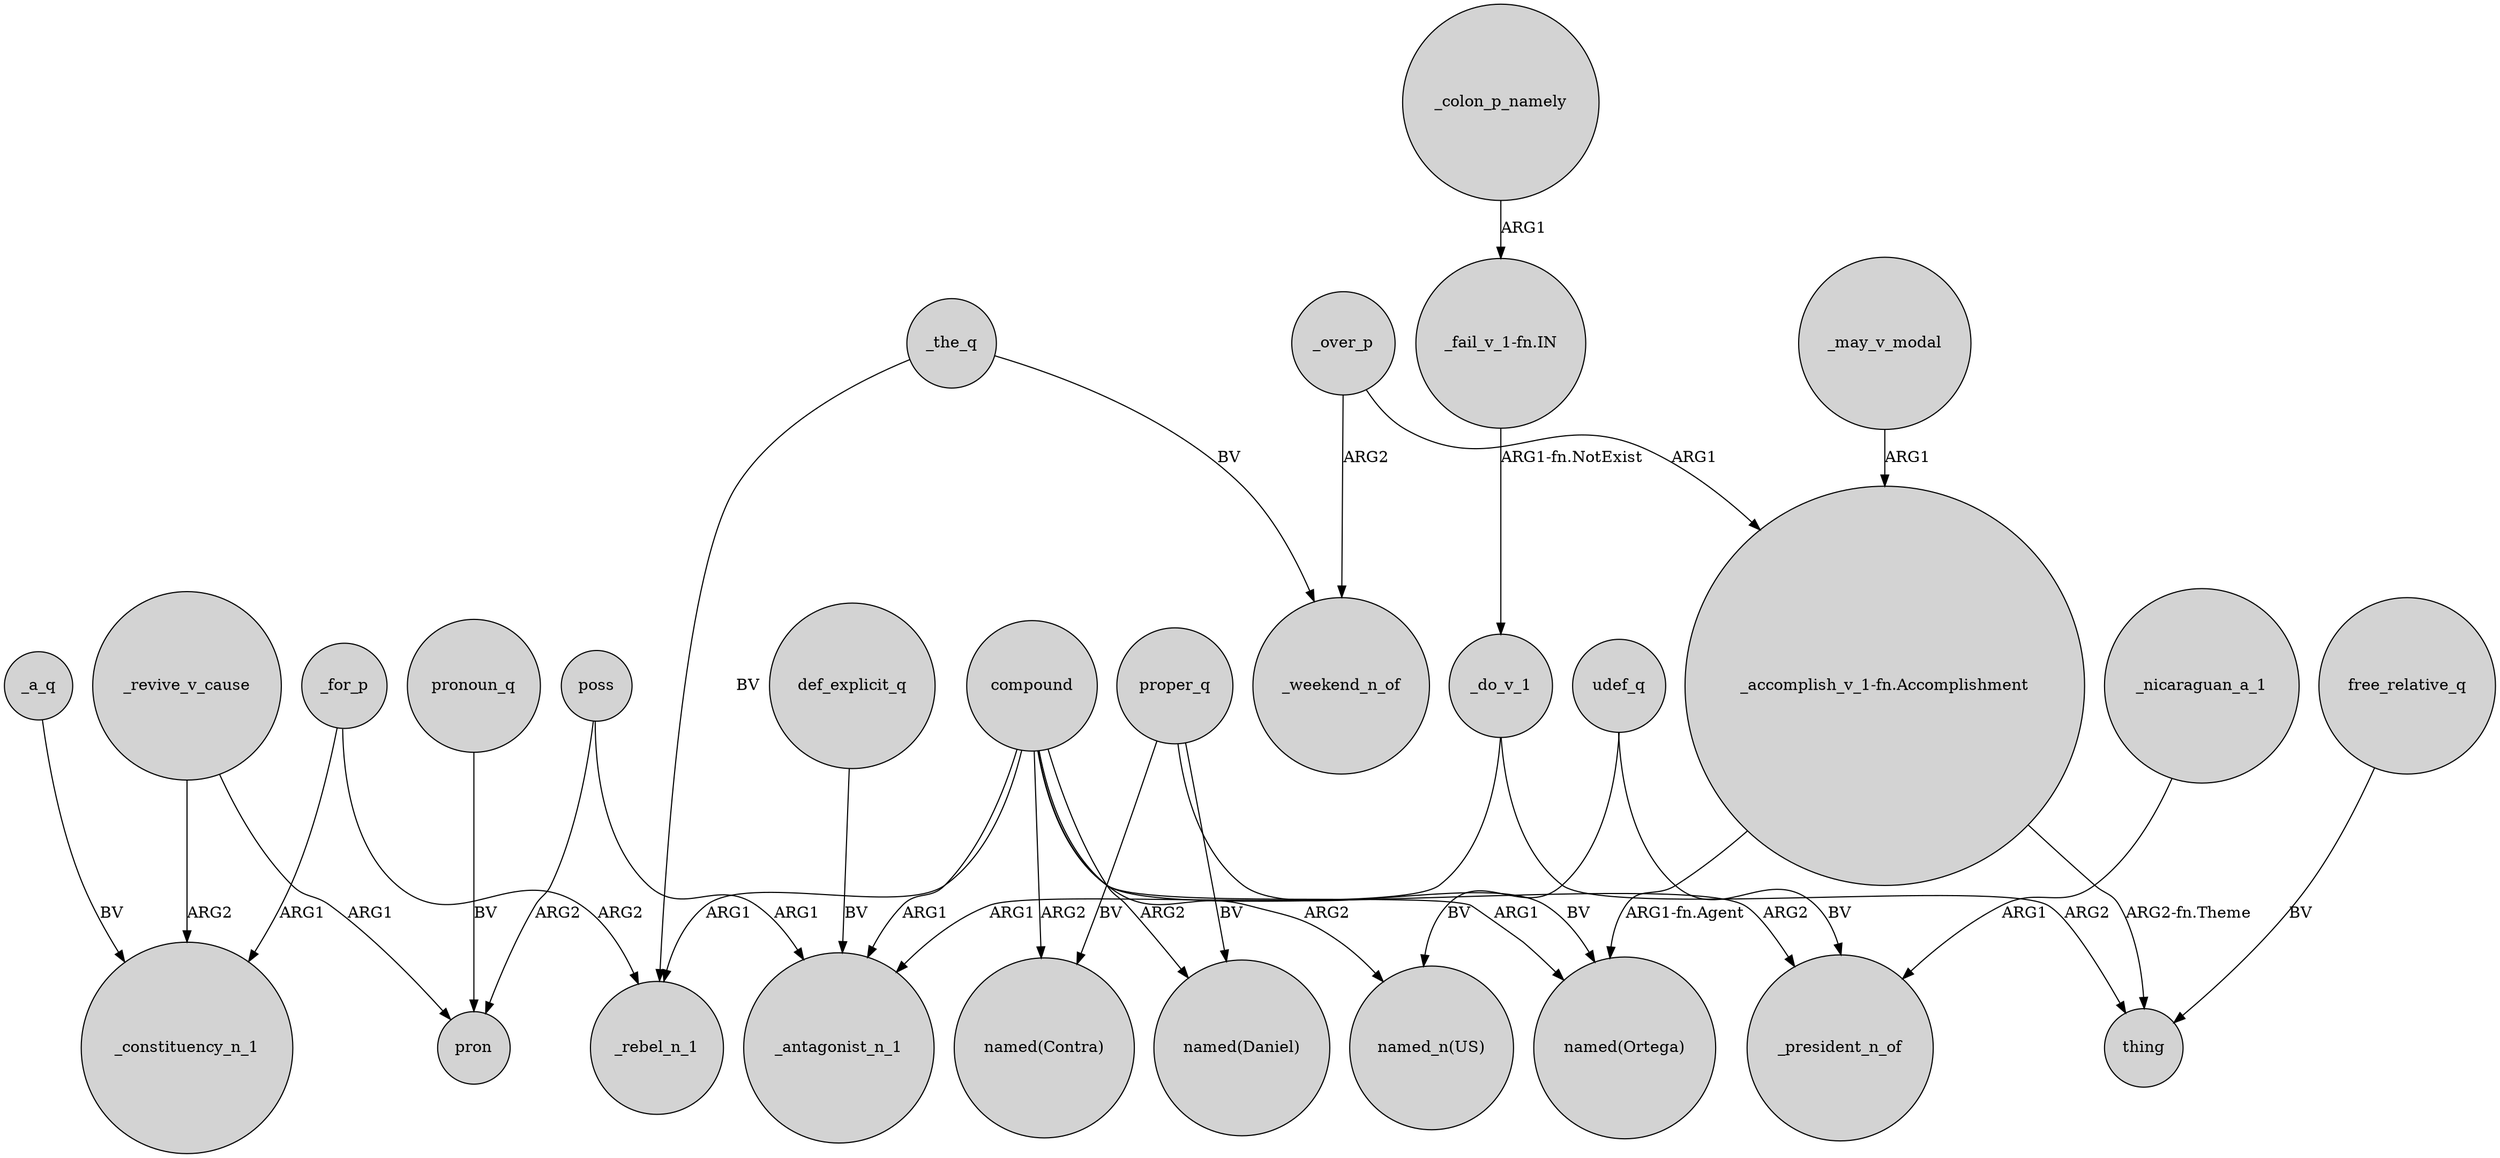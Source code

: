 digraph {
	node [shape=circle style=filled]
	_a_q -> _constituency_n_1 [label=BV]
	_do_v_1 -> _antagonist_n_1 [label=ARG1]
	udef_q -> "named_n(US)" [label=BV]
	def_explicit_q -> _antagonist_n_1 [label=BV]
	compound -> _president_n_of [label=ARG2]
	proper_q -> "named(Contra)" [label=BV]
	poss -> pron [label=ARG2]
	compound -> "named(Daniel)" [label=ARG2]
	proper_q -> "named(Daniel)" [label=BV]
	_for_p -> _rebel_n_1 [label=ARG2]
	proper_q -> "named(Ortega)" [label=BV]
	_revive_v_cause -> _constituency_n_1 [label=ARG2]
	compound -> _antagonist_n_1 [label=ARG1]
	_revive_v_cause -> pron [label=ARG1]
	compound -> "named_n(US)" [label=ARG2]
	_colon_p_namely -> "_fail_v_1-fn.IN" [label=ARG1]
	pronoun_q -> pron [label=BV]
	_for_p -> _constituency_n_1 [label=ARG1]
	udef_q -> _president_n_of [label=BV]
	_nicaraguan_a_1 -> _president_n_of [label=ARG1]
	free_relative_q -> thing [label=BV]
	compound -> _rebel_n_1 [label=ARG1]
	_the_q -> _weekend_n_of [label=BV]
	_may_v_modal -> "_accomplish_v_1-fn.Accomplishment" [label=ARG1]
	"_fail_v_1-fn.IN" -> _do_v_1 [label="ARG1-fn.NotExist"]
	_do_v_1 -> thing [label=ARG2]
	"_accomplish_v_1-fn.Accomplishment" -> thing [label="ARG2-fn.Theme"]
	_over_p -> "_accomplish_v_1-fn.Accomplishment" [label=ARG1]
	_over_p -> _weekend_n_of [label=ARG2]
	compound -> "named(Contra)" [label=ARG2]
	"_accomplish_v_1-fn.Accomplishment" -> "named(Ortega)" [label="ARG1-fn.Agent"]
	_the_q -> _rebel_n_1 [label=BV]
	compound -> "named(Ortega)" [label=ARG1]
	poss -> _antagonist_n_1 [label=ARG1]
}
